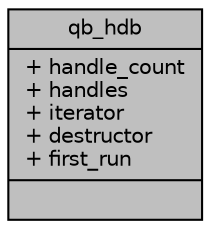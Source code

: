 digraph "qb_hdb"
{
  edge [fontname="Helvetica",fontsize="10",labelfontname="Helvetica",labelfontsize="10"];
  node [fontname="Helvetica",fontsize="10",shape=record];
  Node1 [label="{qb_hdb\n|+ handle_count\l+ handles\l+ iterator\l+ destructor\l+ first_run\l|}",height=0.2,width=0.4,color="black", fillcolor="grey75", style="filled" fontcolor="black"];
}
